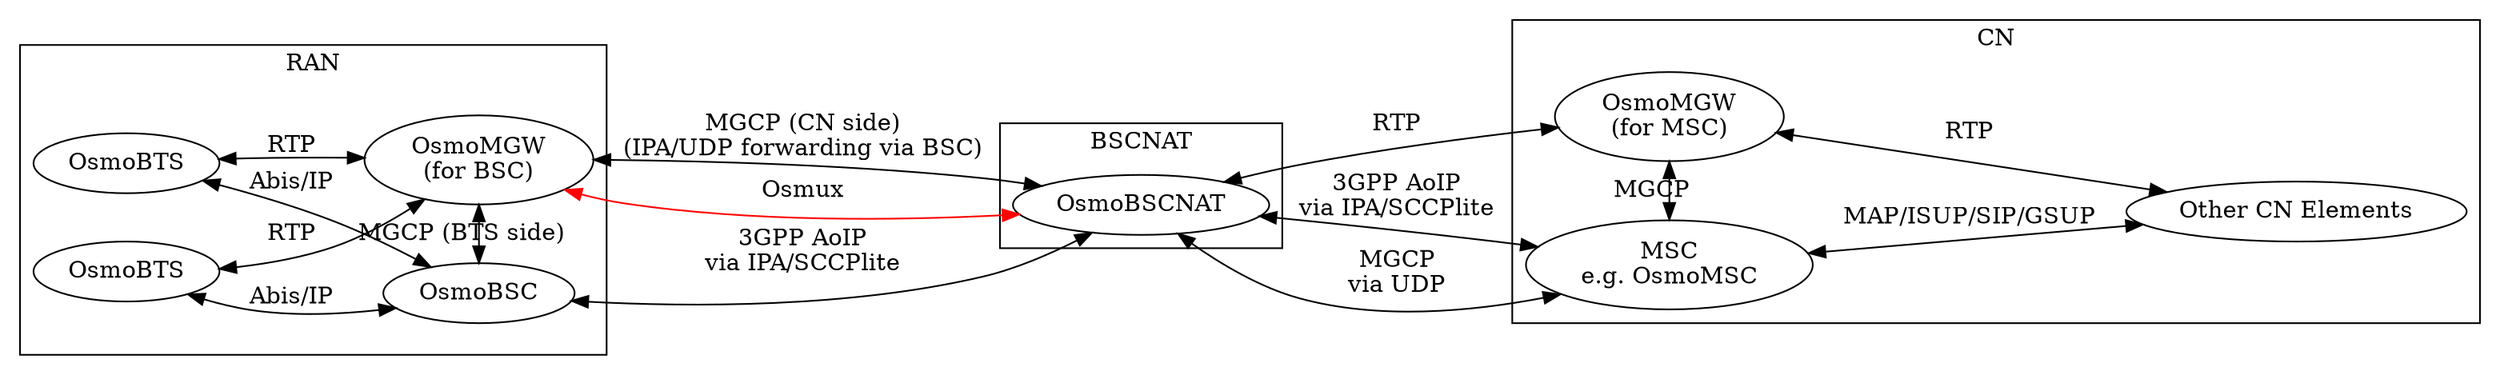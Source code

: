 digraph G {
	rankdir = LR;
	subgraph cluster_RAN {
		OsmoBTS1 [label="OsmoBTS"];
		OsmoBTS2 [label="OsmoBTS"];
		OsmoBSC;
		OsmoMGW [label="OsmoMGW\n(for BSC)"];

		OsmoBTS1 -> OsmoBSC [label="Abis/IP", dir="both"];
		OsmoBTS2 -> OsmoBSC [label="Abis/IP", dir="both"];
		OsmoBSC -> OsmoMGW [label="MGCP (BTS side)", dir="both"];
		{ rank = same; OsmoBSC; OsmoMGW }

		OsmoBTS1 -> OsmoMGW [label="RTP", dir="both"];
		OsmoBTS2 -> OsmoMGW [label="RTP", dir="both"];

		label = "RAN";
	}
	subgraph cluster_BSCNAT {
		OsmoBSCNAT;
		label = "BSCNAT";
	}
	subgraph cluster_CN {
		OsmoMGW1 [label="OsmoMGW\n(for MSC)"];
		OsmoMSC [label="MSC\ne.g. OsmoMSC"];
		Core [label="Other CN Elements"];
		OsmoMSC -> Core [label="MAP/ISUP/SIP/GSUP", dir="both"];
		OsmoMSC -> OsmoMGW1 [label="MGCP", dir="both"];
		{ rank = same; OsmoMSC; OsmoMGW1 }
		OsmoMGW -> OsmoBSCNAT [label="Osmux", dir="both", color=red];
		OsmoMGW1 -> Core [label="RTP", dir="both"];
		label = "CN";
	}

	OsmoBSC -> OsmoBSCNAT [label="3GPP AoIP\nvia IPA/SCCPlite", dir="both"];
	OsmoMGW -> OsmoBSCNAT [label="MGCP (CN side)\n(IPA/UDP forwarding via BSC)", dir="both"];
	OsmoBSCNAT -> OsmoMSC [label="3GPP AoIP\nvia IPA/SCCPlite", dir="both"];
	OsmoBSCNAT -> OsmoMSC [label="MGCP\nvia UDP", dir="both"];
	OsmoBSCNAT -> OsmoMGW1 [label="RTP", dir="both"];
}
